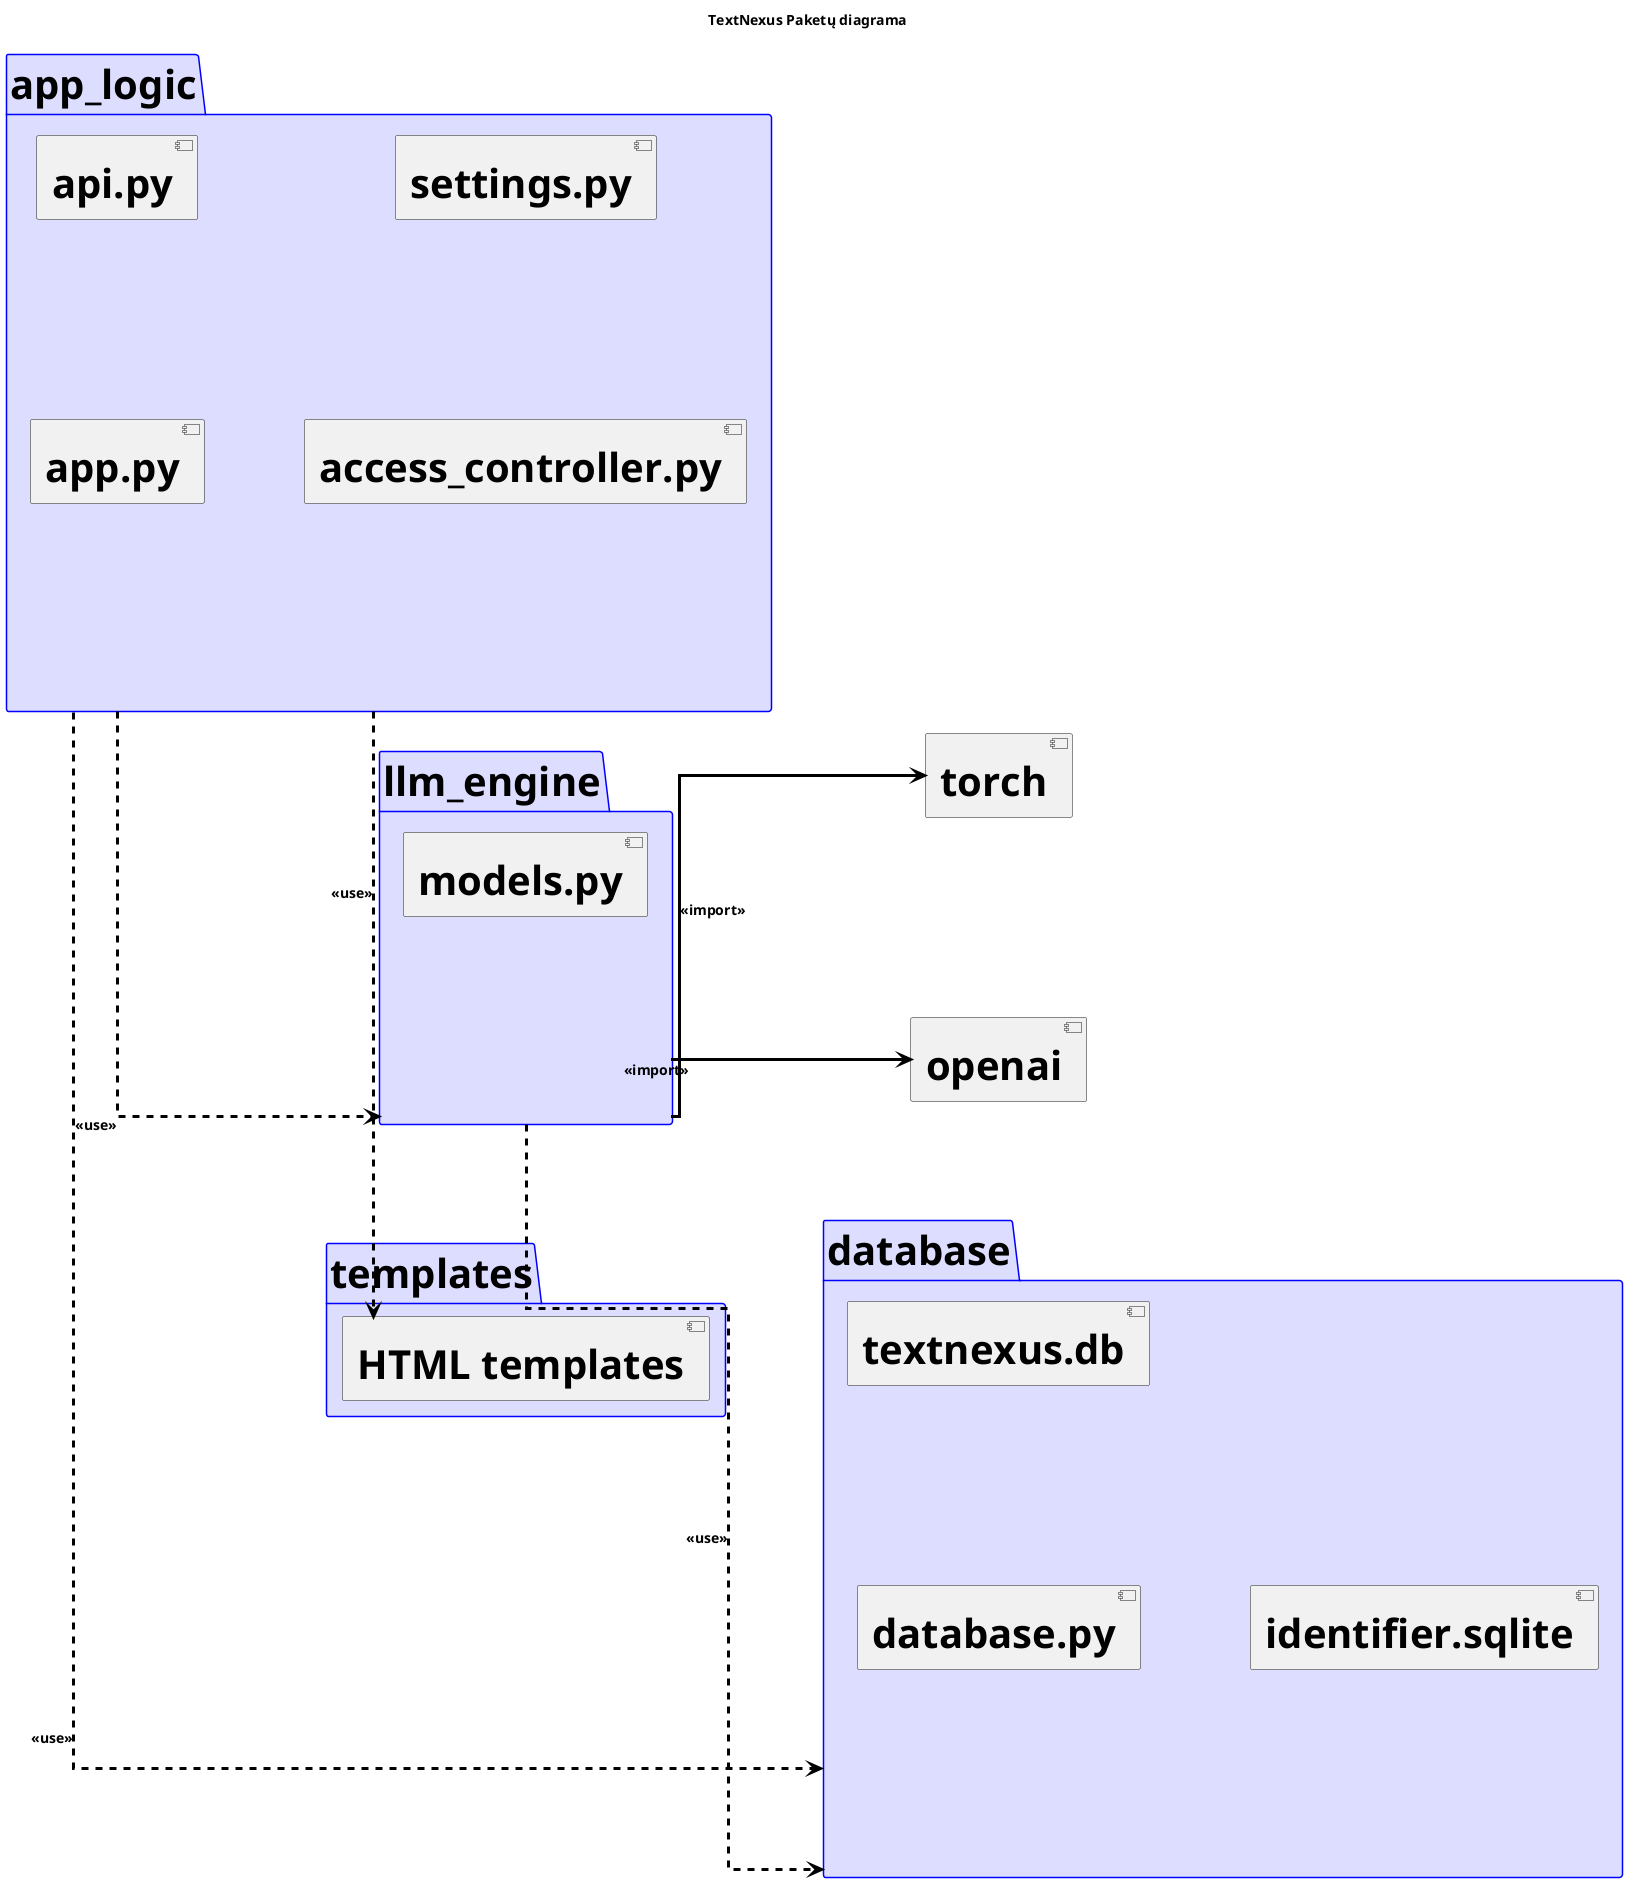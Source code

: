 @startuml

left to right direction
skinparam defaultFontSize 40
skinparam defaultFontName "Segoe UI"

skinparam defaultFontStyle bold
skinparam classFontStyle bold
skinparam componentFontStyle bold
skinparam noteFontStyle bold

skinparam package {
  BackgroundColor #DDF
  BorderColor #00F
  FontColor Black
}

title TextNexus Paketų diagrama

skinparam linetype ortho
skinparam PackagePadding 2000
skinparam ArrowColor Black
skinparam ArrowFontColor Black
skinparam ArrowFontSize 14
skinparam ArrowFontStyle bold
skinparam ArrowThickness 3
skinparam RankSep 100
skinparam NodeSep 200
skinparam ArrowColor<<use>> Green
skinparam ArrowColor<<import>> Blue
skinparam ArrowColor<<merge>> DarkOrange

' === PACKAGE STRUCTURE ===

package "app_logic" {
    [app.py] as App
    [api.py] as API
    [access_controller.py] as AccessController
    [settings.py] as Settings
}

package "llm_engine" {
    [models.py] as LLMEngine
}

package "templates" {
  [HTML templates] as TemplatesComponent
}

package "database" {
    [database.py] as DB
    [textnexus.db]
    [identifier.sqlite]
}

[torch]
[openai]

skinparam component {
  BackgroundColor<<invisible>> white
  BorderColor<<invisible>> white
}

' === RELATIONSHIPS ===
"app_logic" ..> TemplatesComponent : <<use>>
"app_logic" ..> "llm_engine" : <<use>>
"app_logic" ..> "database" : <<use>>
"llm_engine" ..> "database" : <<use>>
"llm_engine" --> torch : <<import>>
"llm_engine" --> openai : <<import>>

@enduml
